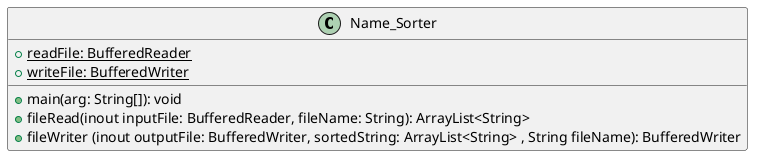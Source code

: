 @startuml
'https://plantuml.com/sequence-diagram

class Name_Sorter{

 +{static}readFile: BufferedReader
 +{static}writeFile: BufferedWriter

 +  main(arg: String[]): void
 + fileRead(inout inputFile: BufferedReader, fileName: String): ArrayList<String>
 + fileWriter (inout outputFile: BufferedWriter, sortedString: ArrayList<String> , String fileName): BufferedWriter


}

@enduml